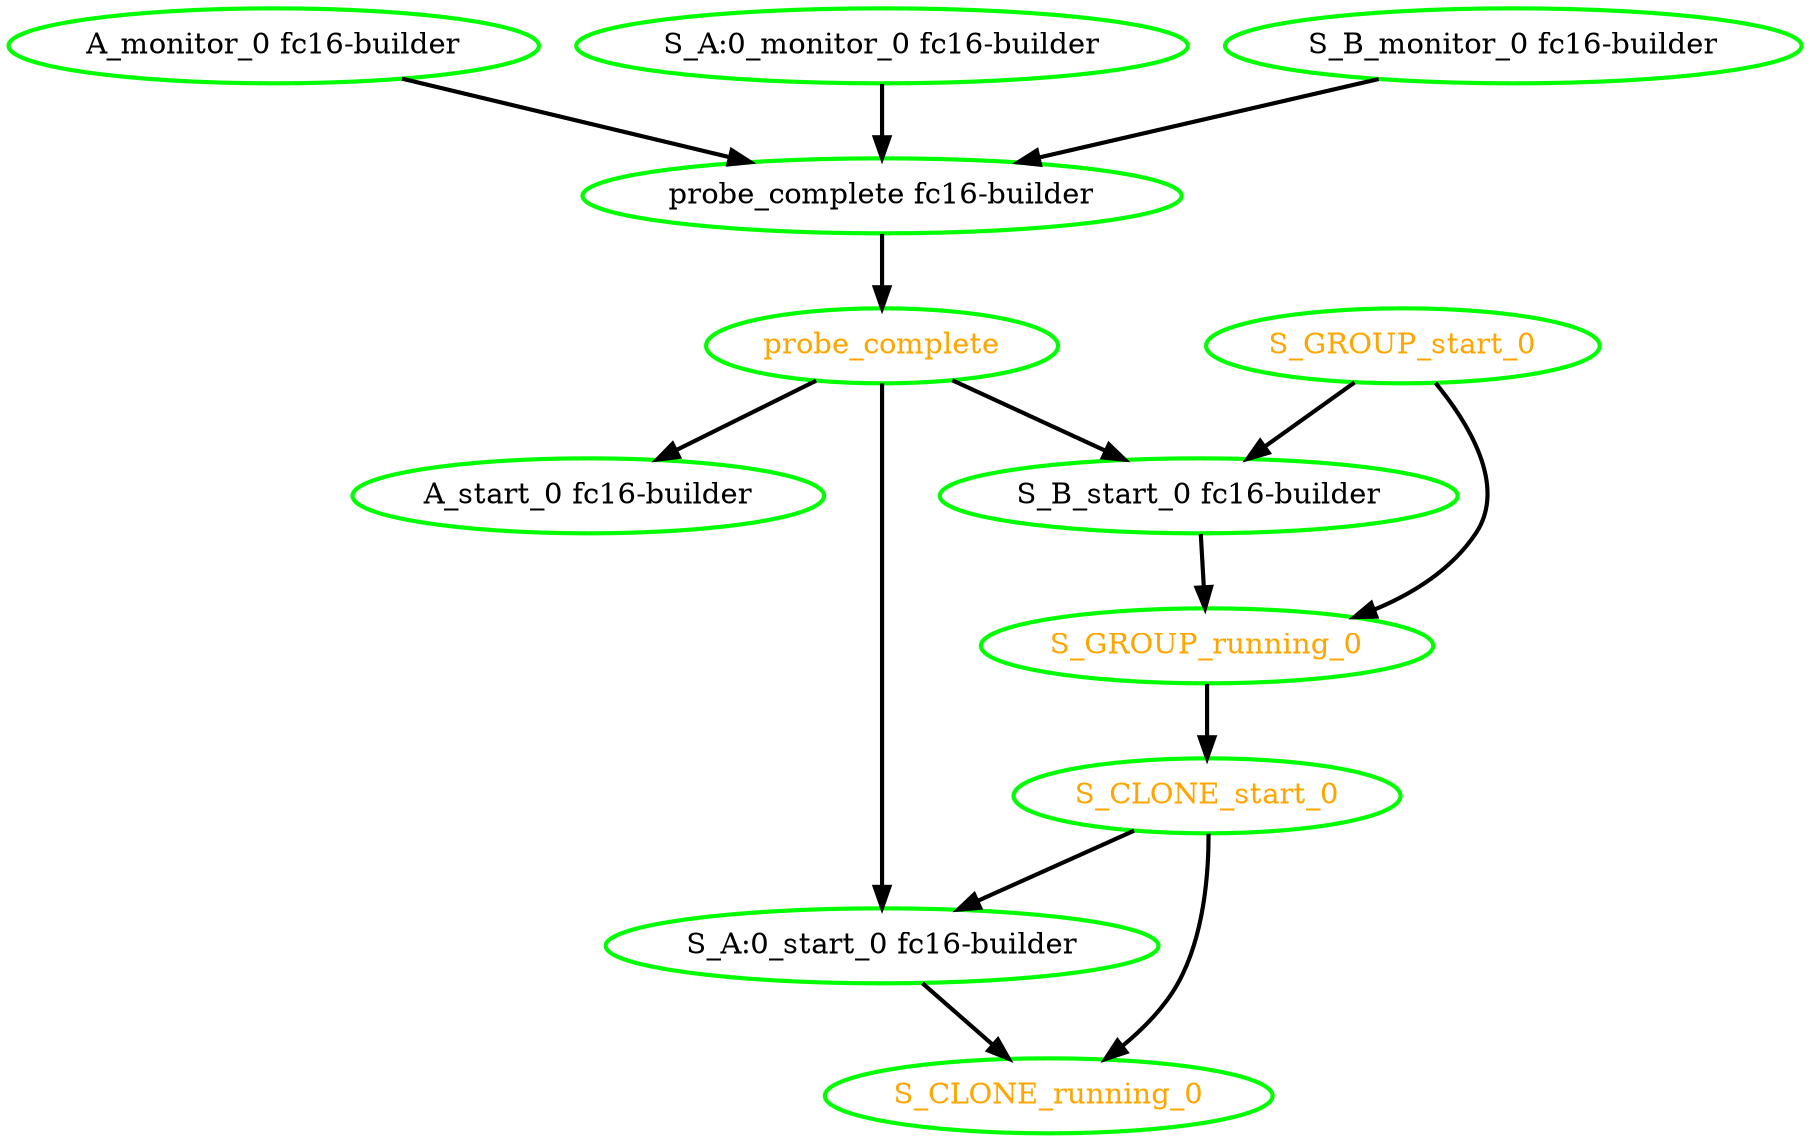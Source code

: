  digraph "g" {
"A_monitor_0 fc16-builder" -> "probe_complete fc16-builder" [ style = bold]
"A_monitor_0 fc16-builder" [ style=bold color="green" fontcolor="black"]
"A_start_0 fc16-builder" [ style=bold color="green" fontcolor="black"]
"S_A:0_monitor_0 fc16-builder" -> "probe_complete fc16-builder" [ style = bold]
"S_A:0_monitor_0 fc16-builder" [ style=bold color="green" fontcolor="black"]
"S_A:0_start_0 fc16-builder" -> "S_CLONE_running_0" [ style = bold]
"S_A:0_start_0 fc16-builder" [ style=bold color="green" fontcolor="black"]
"S_B_monitor_0 fc16-builder" -> "probe_complete fc16-builder" [ style = bold]
"S_B_monitor_0 fc16-builder" [ style=bold color="green" fontcolor="black"]
"S_B_start_0 fc16-builder" -> "S_GROUP_running_0" [ style = bold]
"S_B_start_0 fc16-builder" [ style=bold color="green" fontcolor="black"]
"S_CLONE_running_0" [ style=bold color="green" fontcolor="orange"]
"S_CLONE_start_0" -> "S_A:0_start_0 fc16-builder" [ style = bold]
"S_CLONE_start_0" -> "S_CLONE_running_0" [ style = bold]
"S_CLONE_start_0" [ style=bold color="green" fontcolor="orange"]
"S_GROUP_running_0" -> "S_CLONE_start_0" [ style = bold]
"S_GROUP_running_0" [ style=bold color="green" fontcolor="orange"]
"S_GROUP_start_0" -> "S_B_start_0 fc16-builder" [ style = bold]
"S_GROUP_start_0" -> "S_GROUP_running_0" [ style = bold]
"S_GROUP_start_0" [ style=bold color="green" fontcolor="orange"]
"probe_complete fc16-builder" -> "probe_complete" [ style = bold]
"probe_complete fc16-builder" [ style=bold color="green" fontcolor="black"]
"probe_complete" -> "A_start_0 fc16-builder" [ style = bold]
"probe_complete" -> "S_A:0_start_0 fc16-builder" [ style = bold]
"probe_complete" -> "S_B_start_0 fc16-builder" [ style = bold]
"probe_complete" [ style=bold color="green" fontcolor="orange"]
}
